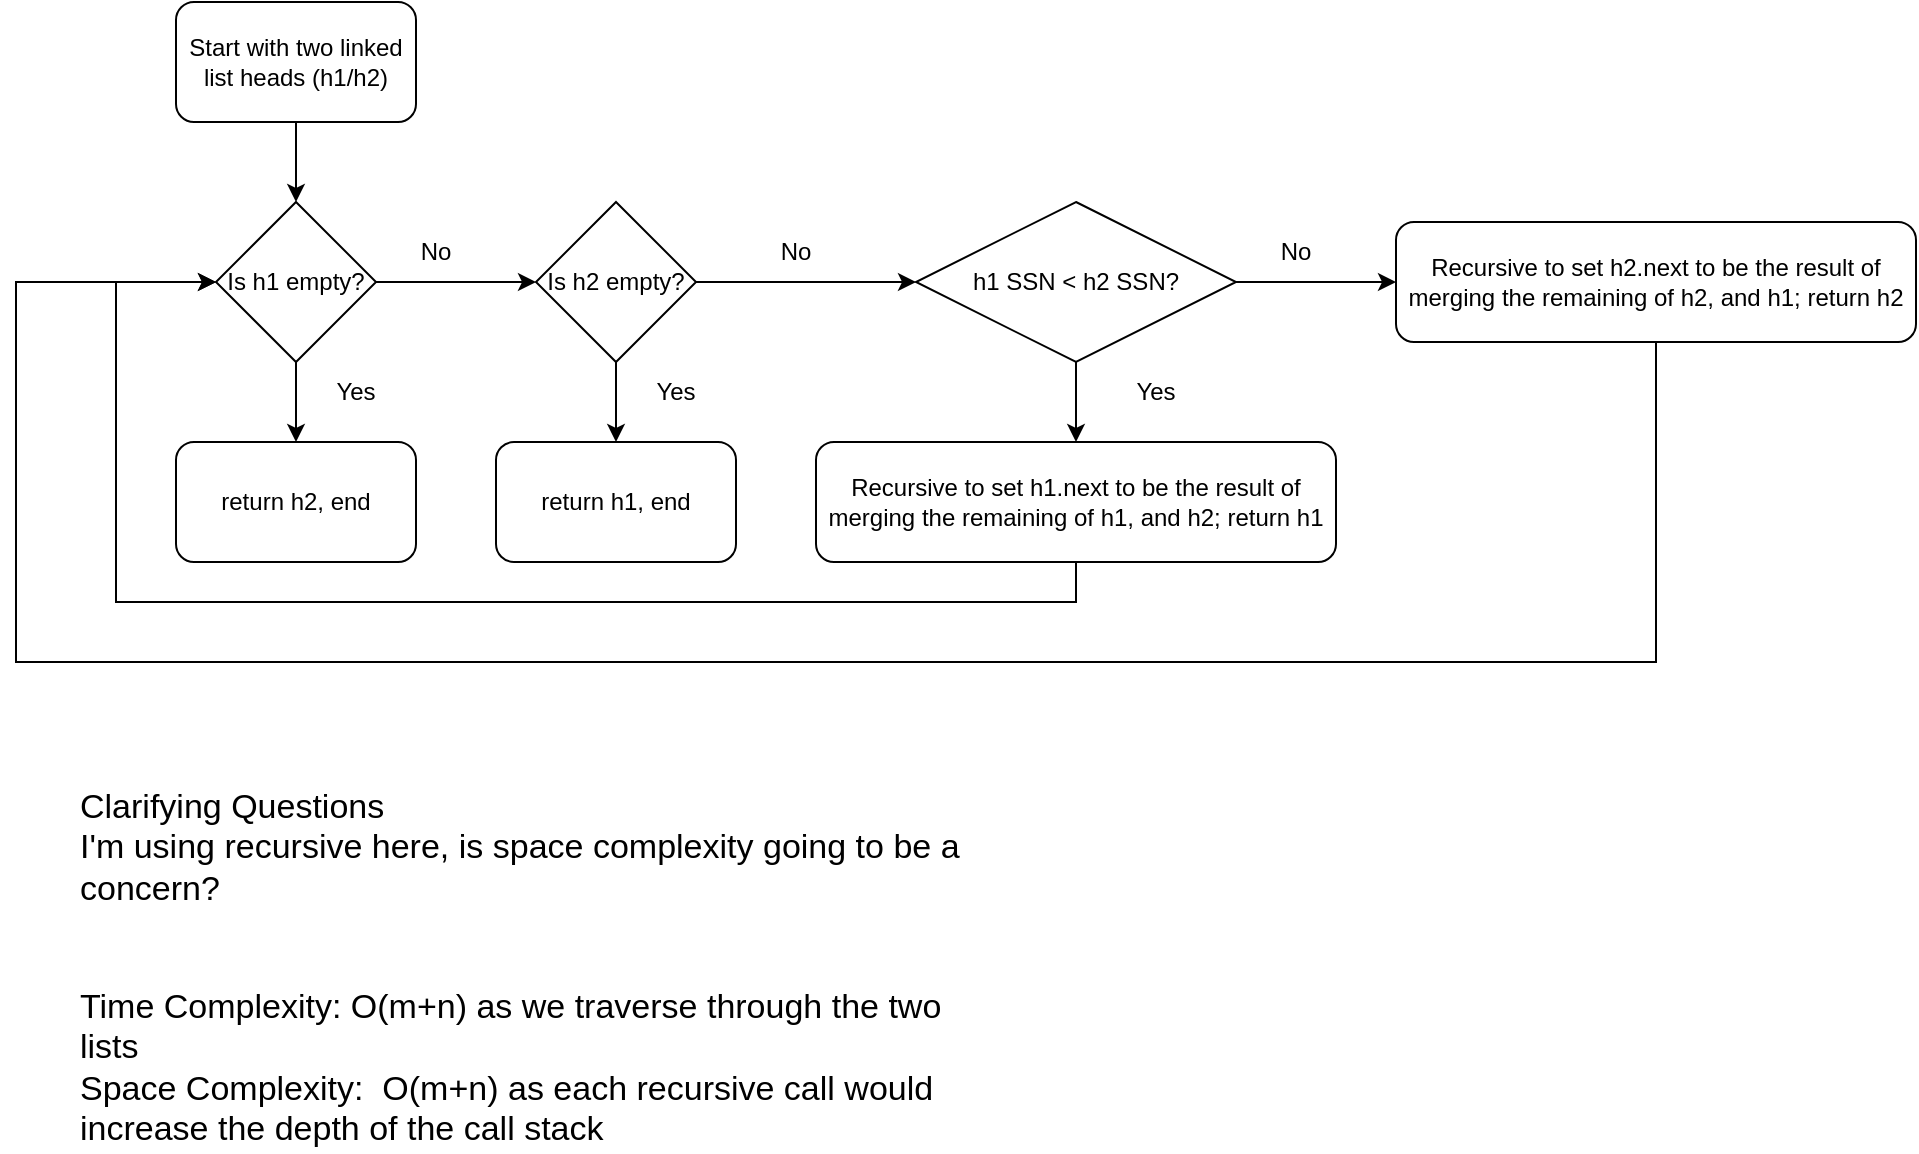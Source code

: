 <mxfile version="24.2.8" type="github">
  <diagram name="Page-1" id="_YOOxgLDRbjV0LunN2a8">
    <mxGraphModel dx="1434" dy="772" grid="1" gridSize="10" guides="1" tooltips="1" connect="1" arrows="1" fold="1" page="1" pageScale="1" pageWidth="850" pageHeight="1100" math="0" shadow="0">
      <root>
        <mxCell id="0" />
        <mxCell id="1" parent="0" />
        <mxCell id="002EZEBalkQ2QeHrKSO9-17" value="" style="edgeStyle=orthogonalEdgeStyle;rounded=0;orthogonalLoop=1;jettySize=auto;html=1;" edge="1" parent="1" source="002EZEBalkQ2QeHrKSO9-1" target="002EZEBalkQ2QeHrKSO9-2">
          <mxGeometry relative="1" as="geometry" />
        </mxCell>
        <mxCell id="002EZEBalkQ2QeHrKSO9-1" value="Start with two linked list heads (h1/h2)" style="rounded=1;whiteSpace=wrap;html=1;" vertex="1" parent="1">
          <mxGeometry x="130" y="60" width="120" height="60" as="geometry" />
        </mxCell>
        <mxCell id="002EZEBalkQ2QeHrKSO9-18" value="" style="edgeStyle=orthogonalEdgeStyle;rounded=0;orthogonalLoop=1;jettySize=auto;html=1;" edge="1" parent="1" source="002EZEBalkQ2QeHrKSO9-2" target="002EZEBalkQ2QeHrKSO9-4">
          <mxGeometry relative="1" as="geometry" />
        </mxCell>
        <mxCell id="002EZEBalkQ2QeHrKSO9-19" value="" style="edgeStyle=orthogonalEdgeStyle;rounded=0;orthogonalLoop=1;jettySize=auto;html=1;" edge="1" parent="1" source="002EZEBalkQ2QeHrKSO9-2" target="002EZEBalkQ2QeHrKSO9-3">
          <mxGeometry relative="1" as="geometry" />
        </mxCell>
        <mxCell id="002EZEBalkQ2QeHrKSO9-2" value="Is h1 empty?" style="rhombus;whiteSpace=wrap;html=1;" vertex="1" parent="1">
          <mxGeometry x="150" y="160" width="80" height="80" as="geometry" />
        </mxCell>
        <mxCell id="002EZEBalkQ2QeHrKSO9-3" value="return h2, end" style="rounded=1;whiteSpace=wrap;html=1;" vertex="1" parent="1">
          <mxGeometry x="130" y="280" width="120" height="60" as="geometry" />
        </mxCell>
        <mxCell id="002EZEBalkQ2QeHrKSO9-20" value="" style="edgeStyle=orthogonalEdgeStyle;rounded=0;orthogonalLoop=1;jettySize=auto;html=1;" edge="1" parent="1" source="002EZEBalkQ2QeHrKSO9-4" target="002EZEBalkQ2QeHrKSO9-6">
          <mxGeometry relative="1" as="geometry" />
        </mxCell>
        <mxCell id="002EZEBalkQ2QeHrKSO9-21" value="" style="edgeStyle=orthogonalEdgeStyle;rounded=0;orthogonalLoop=1;jettySize=auto;html=1;" edge="1" parent="1" source="002EZEBalkQ2QeHrKSO9-4" target="002EZEBalkQ2QeHrKSO9-7">
          <mxGeometry relative="1" as="geometry" />
        </mxCell>
        <mxCell id="002EZEBalkQ2QeHrKSO9-4" value="Is h2 empty?" style="rhombus;whiteSpace=wrap;html=1;" vertex="1" parent="1">
          <mxGeometry x="310" y="160" width="80" height="80" as="geometry" />
        </mxCell>
        <mxCell id="002EZEBalkQ2QeHrKSO9-6" value="return h1, end" style="rounded=1;whiteSpace=wrap;html=1;" vertex="1" parent="1">
          <mxGeometry x="290" y="280" width="120" height="60" as="geometry" />
        </mxCell>
        <mxCell id="002EZEBalkQ2QeHrKSO9-9" value="" style="edgeStyle=orthogonalEdgeStyle;rounded=0;orthogonalLoop=1;jettySize=auto;html=1;" edge="1" parent="1" source="002EZEBalkQ2QeHrKSO9-7" target="002EZEBalkQ2QeHrKSO9-8">
          <mxGeometry relative="1" as="geometry" />
        </mxCell>
        <mxCell id="002EZEBalkQ2QeHrKSO9-13" value="" style="edgeStyle=orthogonalEdgeStyle;rounded=0;orthogonalLoop=1;jettySize=auto;html=1;" edge="1" parent="1" source="002EZEBalkQ2QeHrKSO9-7" target="002EZEBalkQ2QeHrKSO9-12">
          <mxGeometry relative="1" as="geometry" />
        </mxCell>
        <mxCell id="002EZEBalkQ2QeHrKSO9-7" value="h1 SSN &amp;lt; h2 SSN?" style="rhombus;whiteSpace=wrap;html=1;" vertex="1" parent="1">
          <mxGeometry x="500" y="160" width="160" height="80" as="geometry" />
        </mxCell>
        <mxCell id="002EZEBalkQ2QeHrKSO9-15" value="" style="edgeStyle=orthogonalEdgeStyle;rounded=0;orthogonalLoop=1;jettySize=auto;html=1;entryX=0;entryY=0.5;entryDx=0;entryDy=0;exitX=0.5;exitY=1;exitDx=0;exitDy=0;" edge="1" parent="1" source="002EZEBalkQ2QeHrKSO9-8" target="002EZEBalkQ2QeHrKSO9-2">
          <mxGeometry relative="1" as="geometry">
            <mxPoint x="580" y="380" as="targetPoint" />
            <Array as="points">
              <mxPoint x="580" y="360" />
              <mxPoint x="100" y="360" />
              <mxPoint x="100" y="200" />
            </Array>
          </mxGeometry>
        </mxCell>
        <mxCell id="002EZEBalkQ2QeHrKSO9-8" value="Recursive to set h1.next to be the result of merging the remaining of h1, and h2; return h1" style="rounded=1;whiteSpace=wrap;html=1;" vertex="1" parent="1">
          <mxGeometry x="450" y="280" width="260" height="60" as="geometry" />
        </mxCell>
        <mxCell id="002EZEBalkQ2QeHrKSO9-10" value="Yes" style="text;html=1;align=center;verticalAlign=middle;whiteSpace=wrap;rounded=0;" vertex="1" parent="1">
          <mxGeometry x="590" y="240" width="60" height="30" as="geometry" />
        </mxCell>
        <mxCell id="002EZEBalkQ2QeHrKSO9-12" value="Recursive to set h2.next to be the result of merging the remaining of h2, and h1; return h2" style="rounded=1;whiteSpace=wrap;html=1;" vertex="1" parent="1">
          <mxGeometry x="740" y="170" width="260" height="60" as="geometry" />
        </mxCell>
        <mxCell id="002EZEBalkQ2QeHrKSO9-14" value="No" style="text;html=1;align=center;verticalAlign=middle;whiteSpace=wrap;rounded=0;" vertex="1" parent="1">
          <mxGeometry x="660" y="170" width="60" height="30" as="geometry" />
        </mxCell>
        <mxCell id="002EZEBalkQ2QeHrKSO9-23" value="" style="endArrow=classic;html=1;rounded=0;entryX=0;entryY=0.5;entryDx=0;entryDy=0;exitX=0.5;exitY=1;exitDx=0;exitDy=0;" edge="1" parent="1" source="002EZEBalkQ2QeHrKSO9-12" target="002EZEBalkQ2QeHrKSO9-2">
          <mxGeometry width="50" height="50" relative="1" as="geometry">
            <mxPoint x="870" y="240" as="sourcePoint" />
            <mxPoint x="700" y="210" as="targetPoint" />
            <Array as="points">
              <mxPoint x="870" y="390" />
              <mxPoint x="450" y="390" />
              <mxPoint x="50" y="390" />
              <mxPoint x="50" y="200" />
            </Array>
          </mxGeometry>
        </mxCell>
        <mxCell id="002EZEBalkQ2QeHrKSO9-24" value="Yes" style="text;html=1;align=center;verticalAlign=middle;whiteSpace=wrap;rounded=0;" vertex="1" parent="1">
          <mxGeometry x="190" y="240" width="60" height="30" as="geometry" />
        </mxCell>
        <mxCell id="002EZEBalkQ2QeHrKSO9-25" value="No" style="text;html=1;align=center;verticalAlign=middle;whiteSpace=wrap;rounded=0;" vertex="1" parent="1">
          <mxGeometry x="230" y="170" width="60" height="30" as="geometry" />
        </mxCell>
        <mxCell id="002EZEBalkQ2QeHrKSO9-26" value="Yes" style="text;html=1;align=center;verticalAlign=middle;whiteSpace=wrap;rounded=0;" vertex="1" parent="1">
          <mxGeometry x="350" y="240" width="60" height="30" as="geometry" />
        </mxCell>
        <mxCell id="002EZEBalkQ2QeHrKSO9-27" value="No" style="text;html=1;align=center;verticalAlign=middle;whiteSpace=wrap;rounded=0;" vertex="1" parent="1">
          <mxGeometry x="410" y="170" width="60" height="30" as="geometry" />
        </mxCell>
        <mxCell id="002EZEBalkQ2QeHrKSO9-28" value="&lt;font style=&quot;font-size: 17px;&quot;&gt;Clarifying Questions&lt;/font&gt;&lt;div style=&quot;font-size: 17px;&quot;&gt;I&#39;m using recursive here, is space complexity going to be a concern?&lt;span style=&quot;color: rgba(0, 0, 0, 0); font-family: monospace; font-size: 0px; text-wrap: nowrap; background-color: initial;&quot;&gt;%3CmxGraphModel%3E%3Croot%3E%3CmxCell%20id%3D%220%22%2F%3E%3CmxCell%20id%3D%221%22%20parent%3D%220%22%2F%3E%3CmxCell%20id%3D%222%22%20value%3D%22%26lt%3Bspan%20style%3D%26quot%3Bfont-size%3A%2017px%3B%26quot%3B%26gt%3BTime%20Complexity%3A%20O(n)%20as%20we%20traverse%20through%20the%20list%26lt%3B%2Fspan%26gt%3B%26lt%3Bdiv%26gt%3B%26lt%3Bspan%20style%3D%26quot%3Bfont-size%3A%2017px%3B%26quot%3B%26gt%3BSpace%20Complexity%3A%26amp%3Bnbsp%3B%20O(1)%20as%20I%20just%20need%20three%20pointers%20(prev%2Fcurrent%2Fnext)%26lt%3Bbr%26gt%3B%26lt%3B%2Fspan%26gt%3B%26lt%3B%2Fdiv%26gt%3B%22%20style%3D%22text%3Bhtml%3D1%3Balign%3Dleft%3BverticalAlign%3Dmiddle%3BwhiteSpace%3Dwrap%3Brounded%3D0%3B%22%20vertex%3D%221%22%20parent%3D%221%22%3E%3CmxGeometry%20x%3D%2252%22%20y%3D%22680%22%20width%3D%22460%22%20height%3D%2285%22%20as%3D%22geometry%22%2F%3E%3C%2FmxCell%3E%3C%2Froot%3E%3C%2FmxGraphModel%3E&lt;/span&gt;&lt;/div&gt;" style="text;html=1;align=left;verticalAlign=middle;whiteSpace=wrap;rounded=0;" vertex="1" parent="1">
          <mxGeometry x="80" y="440" width="460" height="85" as="geometry" />
        </mxCell>
        <mxCell id="002EZEBalkQ2QeHrKSO9-29" value="&lt;span style=&quot;font-size: 17px;&quot;&gt;Time Complexity: O(m+n) as we traverse through the two lists&lt;/span&gt;&lt;div&gt;&lt;span style=&quot;font-size: 17px;&quot;&gt;Space Complexity:&amp;nbsp; O(m+n) as each recursive call would increase the depth of the call stack&lt;br&gt;&lt;/span&gt;&lt;/div&gt;" style="text;html=1;align=left;verticalAlign=middle;whiteSpace=wrap;rounded=0;" vertex="1" parent="1">
          <mxGeometry x="80" y="550" width="460" height="85" as="geometry" />
        </mxCell>
      </root>
    </mxGraphModel>
  </diagram>
</mxfile>
